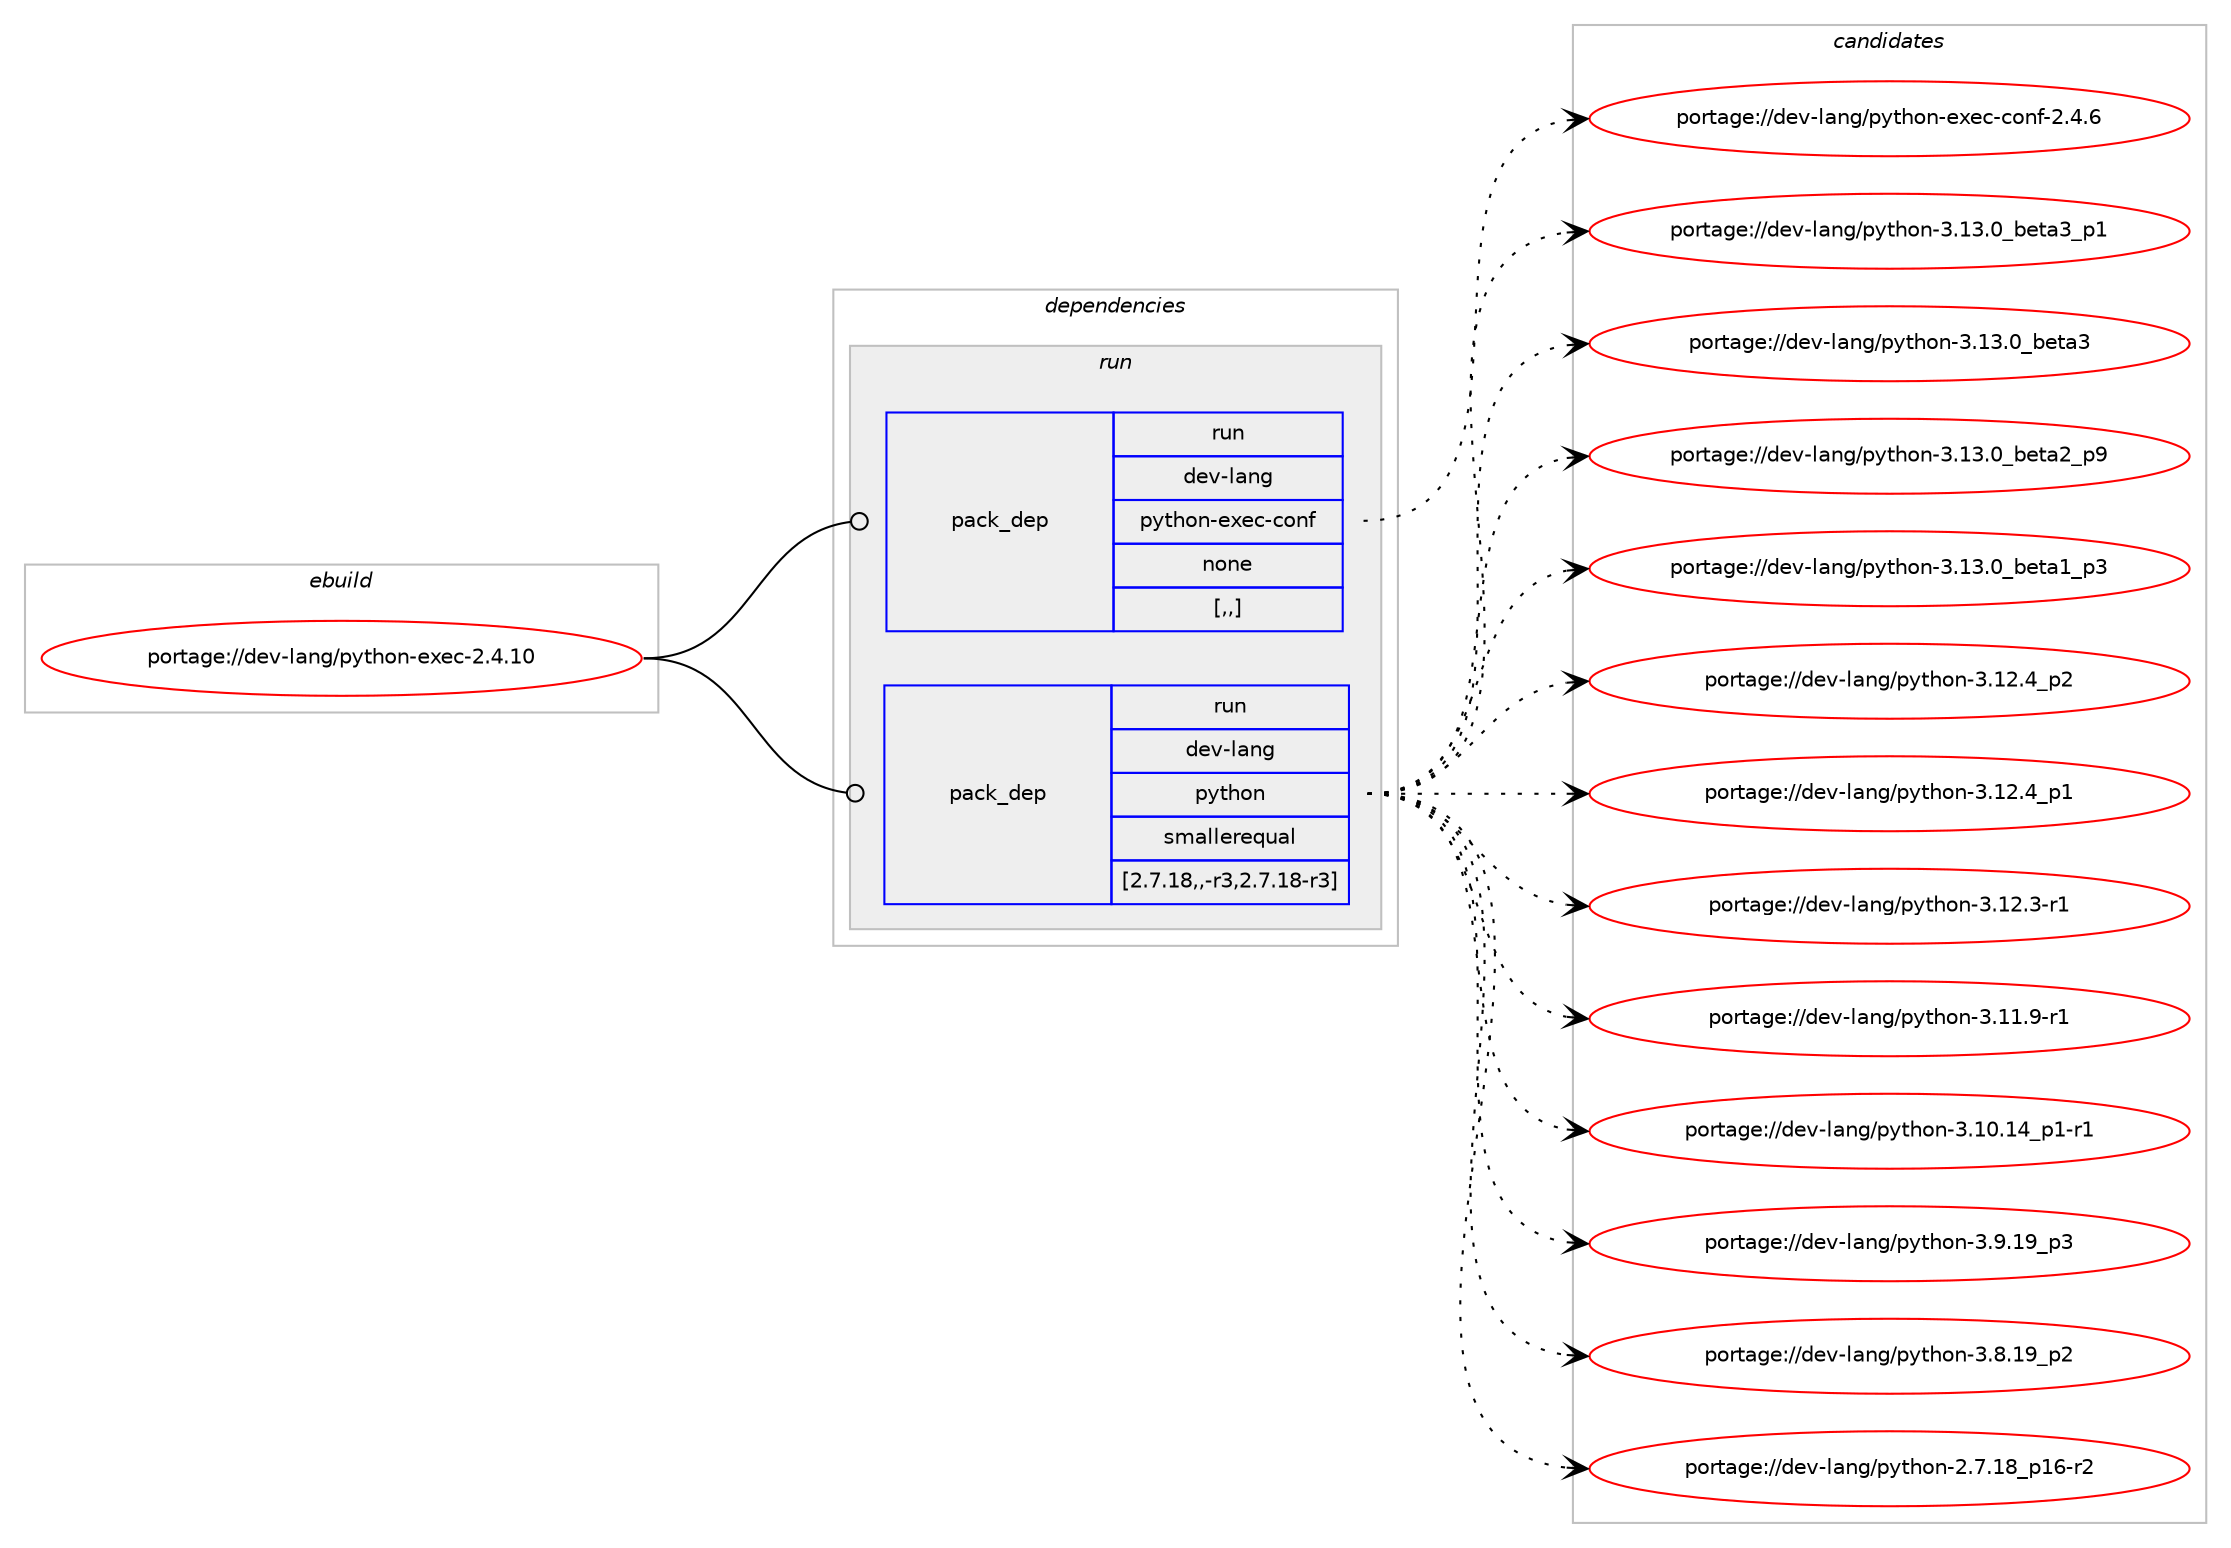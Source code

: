 digraph prolog {

# *************
# Graph options
# *************

newrank=true;
concentrate=true;
compound=true;
graph [rankdir=LR,fontname=Helvetica,fontsize=10,ranksep=1.5];#, ranksep=2.5, nodesep=0.2];
edge  [arrowhead=vee];
node  [fontname=Helvetica,fontsize=10];

# **********
# The ebuild
# **********

subgraph cluster_leftcol {
color=gray;
label=<<i>ebuild</i>>;
id [label="portage://dev-lang/python-exec-2.4.10", color=red, width=4, href="../dev-lang/python-exec-2.4.10.svg"];
}

# ****************
# The dependencies
# ****************

subgraph cluster_midcol {
color=gray;
label=<<i>dependencies</i>>;
subgraph cluster_compile {
fillcolor="#eeeeee";
style=filled;
label=<<i>compile</i>>;
}
subgraph cluster_compileandrun {
fillcolor="#eeeeee";
style=filled;
label=<<i>compile and run</i>>;
}
subgraph cluster_run {
fillcolor="#eeeeee";
style=filled;
label=<<i>run</i>>;
subgraph pack76938 {
dependency102298 [label=<<TABLE BORDER="0" CELLBORDER="1" CELLSPACING="0" CELLPADDING="4" WIDTH="220"><TR><TD ROWSPAN="6" CELLPADDING="30">pack_dep</TD></TR><TR><TD WIDTH="110">run</TD></TR><TR><TD>dev-lang</TD></TR><TR><TD>python-exec-conf</TD></TR><TR><TD>none</TD></TR><TR><TD>[,,]</TD></TR></TABLE>>, shape=none, color=blue];
}
id:e -> dependency102298:w [weight=20,style="solid",arrowhead="odot"];
subgraph pack76939 {
dependency102299 [label=<<TABLE BORDER="0" CELLBORDER="1" CELLSPACING="0" CELLPADDING="4" WIDTH="220"><TR><TD ROWSPAN="6" CELLPADDING="30">pack_dep</TD></TR><TR><TD WIDTH="110">run</TD></TR><TR><TD>dev-lang</TD></TR><TR><TD>python</TD></TR><TR><TD>smallerequal</TD></TR><TR><TD>[2.7.18,,-r3,2.7.18-r3]</TD></TR></TABLE>>, shape=none, color=blue];
}
id:e -> dependency102299:w [weight=20,style="solid",arrowhead="odot"];
}
}

# **************
# The candidates
# **************

subgraph cluster_choices {
rank=same;
color=gray;
label=<<i>candidates</i>>;

subgraph choice76938 {
color=black;
nodesep=1;
choice10010111845108971101034711212111610411111045101120101994599111110102455046524654 [label="portage://dev-lang/python-exec-conf-2.4.6", color=red, width=4,href="../dev-lang/python-exec-conf-2.4.6.svg"];
dependency102298:e -> choice10010111845108971101034711212111610411111045101120101994599111110102455046524654:w [style=dotted,weight="100"];
}
subgraph choice76939 {
color=black;
nodesep=1;
choice10010111845108971101034711212111610411111045514649514648959810111697519511249 [label="portage://dev-lang/python-3.13.0_beta3_p1", color=red, width=4,href="../dev-lang/python-3.13.0_beta3_p1.svg"];
choice1001011184510897110103471121211161041111104551464951464895981011169751 [label="portage://dev-lang/python-3.13.0_beta3", color=red, width=4,href="../dev-lang/python-3.13.0_beta3.svg"];
choice10010111845108971101034711212111610411111045514649514648959810111697509511257 [label="portage://dev-lang/python-3.13.0_beta2_p9", color=red, width=4,href="../dev-lang/python-3.13.0_beta2_p9.svg"];
choice10010111845108971101034711212111610411111045514649514648959810111697499511251 [label="portage://dev-lang/python-3.13.0_beta1_p3", color=red, width=4,href="../dev-lang/python-3.13.0_beta1_p3.svg"];
choice100101118451089711010347112121116104111110455146495046529511250 [label="portage://dev-lang/python-3.12.4_p2", color=red, width=4,href="../dev-lang/python-3.12.4_p2.svg"];
choice100101118451089711010347112121116104111110455146495046529511249 [label="portage://dev-lang/python-3.12.4_p1", color=red, width=4,href="../dev-lang/python-3.12.4_p1.svg"];
choice100101118451089711010347112121116104111110455146495046514511449 [label="portage://dev-lang/python-3.12.3-r1", color=red, width=4,href="../dev-lang/python-3.12.3-r1.svg"];
choice100101118451089711010347112121116104111110455146494946574511449 [label="portage://dev-lang/python-3.11.9-r1", color=red, width=4,href="../dev-lang/python-3.11.9-r1.svg"];
choice100101118451089711010347112121116104111110455146494846495295112494511449 [label="portage://dev-lang/python-3.10.14_p1-r1", color=red, width=4,href="../dev-lang/python-3.10.14_p1-r1.svg"];
choice100101118451089711010347112121116104111110455146574649579511251 [label="portage://dev-lang/python-3.9.19_p3", color=red, width=4,href="../dev-lang/python-3.9.19_p3.svg"];
choice100101118451089711010347112121116104111110455146564649579511250 [label="portage://dev-lang/python-3.8.19_p2", color=red, width=4,href="../dev-lang/python-3.8.19_p2.svg"];
choice100101118451089711010347112121116104111110455046554649569511249544511450 [label="portage://dev-lang/python-2.7.18_p16-r2", color=red, width=4,href="../dev-lang/python-2.7.18_p16-r2.svg"];
dependency102299:e -> choice10010111845108971101034711212111610411111045514649514648959810111697519511249:w [style=dotted,weight="100"];
dependency102299:e -> choice1001011184510897110103471121211161041111104551464951464895981011169751:w [style=dotted,weight="100"];
dependency102299:e -> choice10010111845108971101034711212111610411111045514649514648959810111697509511257:w [style=dotted,weight="100"];
dependency102299:e -> choice10010111845108971101034711212111610411111045514649514648959810111697499511251:w [style=dotted,weight="100"];
dependency102299:e -> choice100101118451089711010347112121116104111110455146495046529511250:w [style=dotted,weight="100"];
dependency102299:e -> choice100101118451089711010347112121116104111110455146495046529511249:w [style=dotted,weight="100"];
dependency102299:e -> choice100101118451089711010347112121116104111110455146495046514511449:w [style=dotted,weight="100"];
dependency102299:e -> choice100101118451089711010347112121116104111110455146494946574511449:w [style=dotted,weight="100"];
dependency102299:e -> choice100101118451089711010347112121116104111110455146494846495295112494511449:w [style=dotted,weight="100"];
dependency102299:e -> choice100101118451089711010347112121116104111110455146574649579511251:w [style=dotted,weight="100"];
dependency102299:e -> choice100101118451089711010347112121116104111110455146564649579511250:w [style=dotted,weight="100"];
dependency102299:e -> choice100101118451089711010347112121116104111110455046554649569511249544511450:w [style=dotted,weight="100"];
}
}

}
